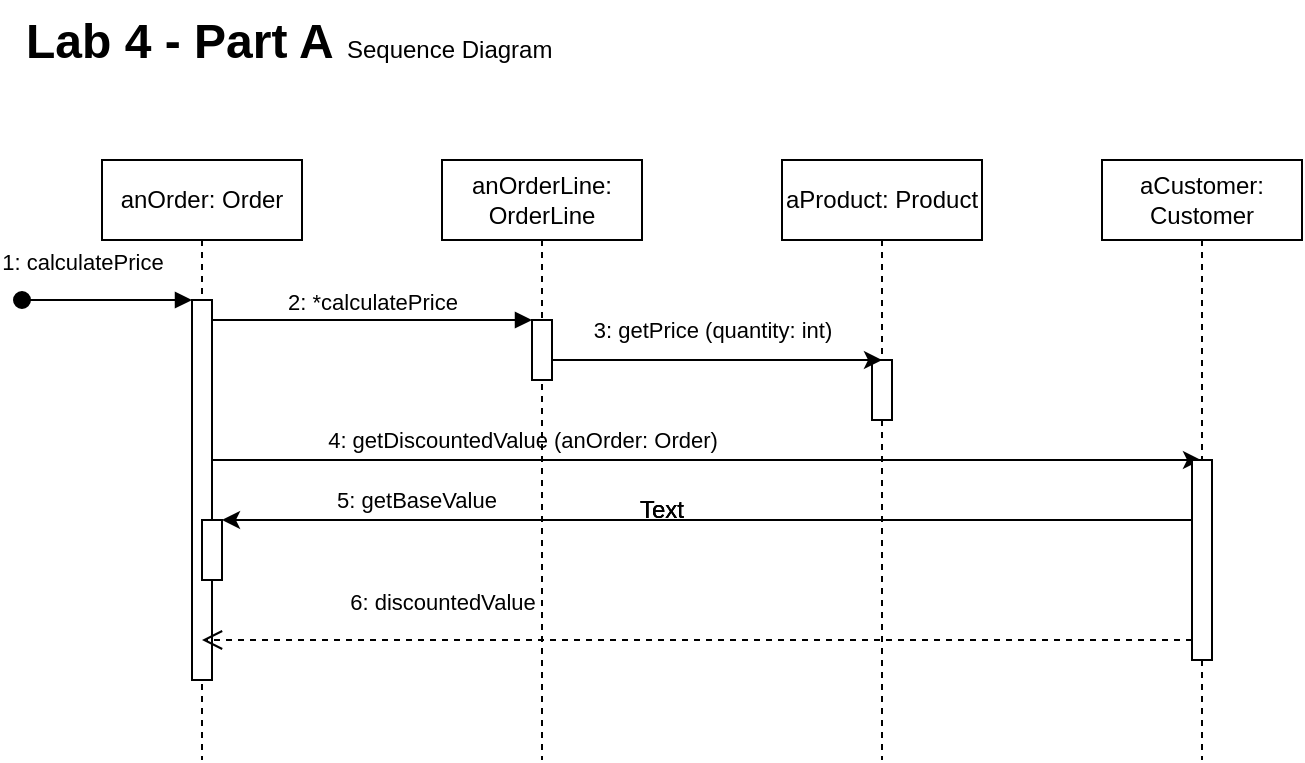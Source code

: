<mxfile version="26.2.5">
  <diagram name="Page-1" id="2YBvvXClWsGukQMizWep">
    <mxGraphModel dx="790" dy="543" grid="1" gridSize="10" guides="1" tooltips="1" connect="1" arrows="1" fold="1" page="1" pageScale="1" pageWidth="850" pageHeight="1100" math="0" shadow="0">
      <root>
        <mxCell id="0" />
        <mxCell id="1" parent="0" />
        <mxCell id="wKoIHcTktw6VZAokPR7b-9" value="" style="edgeStyle=elbowEdgeStyle;rounded=0;orthogonalLoop=1;jettySize=auto;html=1;elbow=vertical;curved=0;" edge="1" parent="1" source="aM9ryv3xv72pqoxQDRHE-1" target="wKoIHcTktw6VZAokPR7b-5">
          <mxGeometry relative="1" as="geometry" />
        </mxCell>
        <mxCell id="wKoIHcTktw6VZAokPR7b-10" value="4: getDiscountedValue (anOrder: Order)" style="edgeLabel;html=1;align=center;verticalAlign=middle;resizable=0;points=[];" vertex="1" connectable="0" parent="wKoIHcTktw6VZAokPR7b-9">
          <mxGeometry x="-0.759" y="3" relative="1" as="geometry">
            <mxPoint x="100" y="-7" as="offset" />
          </mxGeometry>
        </mxCell>
        <mxCell id="aM9ryv3xv72pqoxQDRHE-1" value="anOrder: Order" style="shape=umlLifeline;perimeter=lifelinePerimeter;whiteSpace=wrap;html=1;container=0;dropTarget=0;collapsible=0;recursiveResize=0;outlineConnect=0;portConstraint=eastwest;newEdgeStyle={&quot;edgeStyle&quot;:&quot;elbowEdgeStyle&quot;,&quot;elbow&quot;:&quot;vertical&quot;,&quot;curved&quot;:0,&quot;rounded&quot;:0};" parent="1" vertex="1">
          <mxGeometry x="70" y="90" width="100" height="300" as="geometry" />
        </mxCell>
        <mxCell id="aM9ryv3xv72pqoxQDRHE-2" value="" style="html=1;points=[];perimeter=orthogonalPerimeter;outlineConnect=0;targetShapes=umlLifeline;portConstraint=eastwest;newEdgeStyle={&quot;edgeStyle&quot;:&quot;elbowEdgeStyle&quot;,&quot;elbow&quot;:&quot;vertical&quot;,&quot;curved&quot;:0,&quot;rounded&quot;:0};" parent="aM9ryv3xv72pqoxQDRHE-1" vertex="1">
          <mxGeometry x="45" y="70" width="10" height="190" as="geometry" />
        </mxCell>
        <mxCell id="aM9ryv3xv72pqoxQDRHE-3" value="1: calculatePrice" style="html=1;verticalAlign=bottom;startArrow=oval;endArrow=block;startSize=8;edgeStyle=elbowEdgeStyle;elbow=vertical;curved=0;rounded=0;" parent="aM9ryv3xv72pqoxQDRHE-1" target="aM9ryv3xv72pqoxQDRHE-2" edge="1">
          <mxGeometry x="-0.294" y="10" relative="1" as="geometry">
            <mxPoint x="-40" y="70" as="sourcePoint" />
            <Array as="points">
              <mxPoint x="-40" y="70" />
            </Array>
            <mxPoint as="offset" />
          </mxGeometry>
        </mxCell>
        <mxCell id="aM9ryv3xv72pqoxQDRHE-4" value="" style="html=1;points=[];perimeter=orthogonalPerimeter;outlineConnect=0;targetShapes=umlLifeline;portConstraint=eastwest;newEdgeStyle={&quot;edgeStyle&quot;:&quot;elbowEdgeStyle&quot;,&quot;elbow&quot;:&quot;vertical&quot;,&quot;curved&quot;:0,&quot;rounded&quot;:0};" parent="aM9ryv3xv72pqoxQDRHE-1" vertex="1">
          <mxGeometry x="50" y="180" width="10" height="30" as="geometry" />
        </mxCell>
        <mxCell id="aM9ryv3xv72pqoxQDRHE-5" value="anOrderLine: OrderLine" style="shape=umlLifeline;perimeter=lifelinePerimeter;whiteSpace=wrap;html=1;container=0;dropTarget=0;collapsible=0;recursiveResize=0;outlineConnect=0;portConstraint=eastwest;newEdgeStyle={&quot;edgeStyle&quot;:&quot;elbowEdgeStyle&quot;,&quot;elbow&quot;:&quot;vertical&quot;,&quot;curved&quot;:0,&quot;rounded&quot;:0};" parent="1" vertex="1">
          <mxGeometry x="240" y="90" width="100" height="300" as="geometry" />
        </mxCell>
        <mxCell id="aM9ryv3xv72pqoxQDRHE-6" value="" style="html=1;points=[];perimeter=orthogonalPerimeter;outlineConnect=0;targetShapes=umlLifeline;portConstraint=eastwest;newEdgeStyle={&quot;edgeStyle&quot;:&quot;elbowEdgeStyle&quot;,&quot;elbow&quot;:&quot;vertical&quot;,&quot;curved&quot;:0,&quot;rounded&quot;:0};" parent="aM9ryv3xv72pqoxQDRHE-5" vertex="1">
          <mxGeometry x="45" y="80" width="10" height="30" as="geometry" />
        </mxCell>
        <mxCell id="aM9ryv3xv72pqoxQDRHE-7" value="2: *calculatePrice" style="html=1;verticalAlign=bottom;endArrow=block;edgeStyle=elbowEdgeStyle;elbow=vertical;curved=0;rounded=0;" parent="1" source="aM9ryv3xv72pqoxQDRHE-2" target="aM9ryv3xv72pqoxQDRHE-6" edge="1">
          <mxGeometry relative="1" as="geometry">
            <mxPoint x="215" y="180" as="sourcePoint" />
            <Array as="points">
              <mxPoint x="200" y="170" />
            </Array>
          </mxGeometry>
        </mxCell>
        <mxCell id="aM9ryv3xv72pqoxQDRHE-8" value="6: discountedValue" style="html=1;verticalAlign=bottom;endArrow=open;dashed=1;endSize=8;edgeStyle=elbowEdgeStyle;elbow=vertical;curved=0;rounded=0;" parent="1" source="wKoIHcTktw6VZAokPR7b-6" edge="1">
          <mxGeometry x="0.515" y="-10" relative="1" as="geometry">
            <mxPoint x="120" y="330" as="targetPoint" />
            <Array as="points">
              <mxPoint x="360" y="330" />
            </Array>
            <mxPoint x="610" y="330" as="sourcePoint" />
            <mxPoint as="offset" />
          </mxGeometry>
        </mxCell>
        <mxCell id="wKoIHcTktw6VZAokPR7b-3" value="aProduct: Product" style="shape=umlLifeline;perimeter=lifelinePerimeter;whiteSpace=wrap;html=1;container=0;dropTarget=0;collapsible=0;recursiveResize=0;outlineConnect=0;portConstraint=eastwest;newEdgeStyle={&quot;edgeStyle&quot;:&quot;elbowEdgeStyle&quot;,&quot;elbow&quot;:&quot;vertical&quot;,&quot;curved&quot;:0,&quot;rounded&quot;:0};" vertex="1" parent="1">
          <mxGeometry x="410" y="90" width="100" height="300" as="geometry" />
        </mxCell>
        <mxCell id="wKoIHcTktw6VZAokPR7b-4" value="" style="html=1;points=[];perimeter=orthogonalPerimeter;outlineConnect=0;targetShapes=umlLifeline;portConstraint=eastwest;newEdgeStyle={&quot;edgeStyle&quot;:&quot;elbowEdgeStyle&quot;,&quot;elbow&quot;:&quot;vertical&quot;,&quot;curved&quot;:0,&quot;rounded&quot;:0};" vertex="1" parent="wKoIHcTktw6VZAokPR7b-3">
          <mxGeometry x="45" y="100" width="10" height="30" as="geometry" />
        </mxCell>
        <mxCell id="wKoIHcTktw6VZAokPR7b-5" value="aCustomer: Customer" style="shape=umlLifeline;perimeter=lifelinePerimeter;whiteSpace=wrap;html=1;container=0;dropTarget=0;collapsible=0;recursiveResize=0;outlineConnect=0;portConstraint=eastwest;newEdgeStyle={&quot;edgeStyle&quot;:&quot;elbowEdgeStyle&quot;,&quot;elbow&quot;:&quot;vertical&quot;,&quot;curved&quot;:0,&quot;rounded&quot;:0};" vertex="1" parent="1">
          <mxGeometry x="570" y="90" width="100" height="300" as="geometry" />
        </mxCell>
        <mxCell id="wKoIHcTktw6VZAokPR7b-6" value="" style="html=1;points=[];perimeter=orthogonalPerimeter;outlineConnect=0;targetShapes=umlLifeline;portConstraint=eastwest;newEdgeStyle={&quot;edgeStyle&quot;:&quot;elbowEdgeStyle&quot;,&quot;elbow&quot;:&quot;vertical&quot;,&quot;curved&quot;:0,&quot;rounded&quot;:0};" vertex="1" parent="wKoIHcTktw6VZAokPR7b-5">
          <mxGeometry x="45" y="150" width="10" height="100" as="geometry" />
        </mxCell>
        <mxCell id="wKoIHcTktw6VZAokPR7b-7" value="" style="edgeStyle=elbowEdgeStyle;rounded=0;orthogonalLoop=1;jettySize=auto;html=1;elbow=vertical;curved=0;" edge="1" parent="1" source="aM9ryv3xv72pqoxQDRHE-6">
          <mxGeometry relative="1" as="geometry">
            <mxPoint x="300" y="190.003" as="sourcePoint" />
            <mxPoint x="460" y="190" as="targetPoint" />
          </mxGeometry>
        </mxCell>
        <mxCell id="wKoIHcTktw6VZAokPR7b-8" value="3: getPrice (quantity: int)" style="edgeLabel;html=1;align=center;verticalAlign=middle;resizable=0;points=[];" vertex="1" connectable="0" parent="wKoIHcTktw6VZAokPR7b-7">
          <mxGeometry x="-0.037" y="-2" relative="1" as="geometry">
            <mxPoint y="-17" as="offset" />
          </mxGeometry>
        </mxCell>
        <mxCell id="wKoIHcTktw6VZAokPR7b-11" value="" style="edgeStyle=elbowEdgeStyle;rounded=0;orthogonalLoop=1;jettySize=auto;html=1;elbow=vertical;curved=0;" edge="1" parent="1">
          <mxGeometry relative="1" as="geometry">
            <mxPoint x="615" y="270.003" as="sourcePoint" />
            <mxPoint x="130" y="270" as="targetPoint" />
          </mxGeometry>
        </mxCell>
        <mxCell id="wKoIHcTktw6VZAokPR7b-12" value="5: getBaseValue" style="edgeLabel;html=1;align=center;verticalAlign=middle;resizable=0;points=[];" vertex="1" connectable="0" parent="wKoIHcTktw6VZAokPR7b-11">
          <mxGeometry x="0.343" relative="1" as="geometry">
            <mxPoint x="-63" y="-10" as="offset" />
          </mxGeometry>
        </mxCell>
        <mxCell id="wKoIHcTktw6VZAokPR7b-13" value="Text" style="text;html=1;align=center;verticalAlign=middle;whiteSpace=wrap;rounded=0;" vertex="1" parent="1">
          <mxGeometry x="320" y="250" width="60" height="30" as="geometry" />
        </mxCell>
        <mxCell id="wKoIHcTktw6VZAokPR7b-14" value="Text" style="text;html=1;align=center;verticalAlign=middle;whiteSpace=wrap;rounded=0;" vertex="1" parent="1">
          <mxGeometry x="320" y="250" width="60" height="30" as="geometry" />
        </mxCell>
        <mxCell id="wKoIHcTktw6VZAokPR7b-15" value="Text" style="text;html=1;align=center;verticalAlign=middle;whiteSpace=wrap;rounded=0;" vertex="1" parent="1">
          <mxGeometry x="320" y="250" width="60" height="30" as="geometry" />
        </mxCell>
        <mxCell id="wKoIHcTktw6VZAokPR7b-16" value="&lt;h1 style=&quot;margin-top: 0px;&quot;&gt;Lab 4 - Part A&amp;nbsp;&lt;span style=&quot;font-size: 12px; font-weight: normal;&quot;&gt;Sequence Diagram&lt;/span&gt;&lt;/h1&gt;" style="text;html=1;whiteSpace=wrap;overflow=hidden;rounded=0;" vertex="1" parent="1">
          <mxGeometry x="30" y="10" width="340" height="50" as="geometry" />
        </mxCell>
      </root>
    </mxGraphModel>
  </diagram>
</mxfile>
